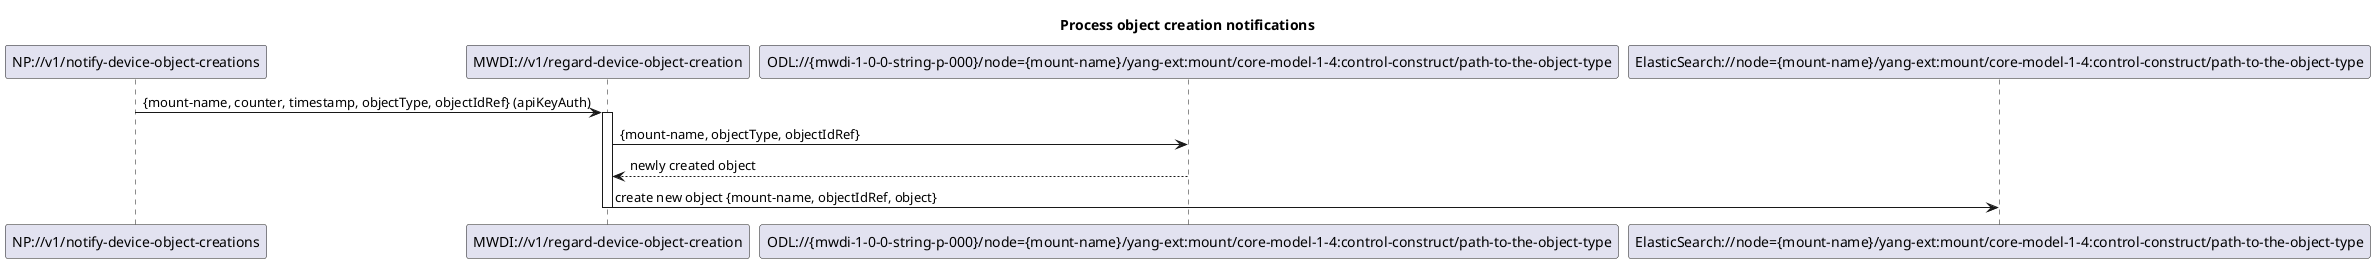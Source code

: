 @startuml 024_NotificationBasedObjectCreation
skinparam responseMessageBelowArrow true

title Process object creation notifications

participant "NP://v1/notify-device-object-creations" as subscription
participant "MWDI://v1/regard-device-object-creation" as regardObjectCreation
participant "ODL://{mwdi-1-0-0-string-p-000}/node={mount-name}/yang-ext:mount/core-model-1-4:control-construct/path-to-the-object-type" as odlCreatedObject
participant "ElasticSearch://node={mount-name}/yang-ext:mount/core-model-1-4:control-construct/path-to-the-object-type" as es

subscription -> regardObjectCreation: {mount-name, counter, timestamp, objectType, objectIdRef} (apiKeyAuth)
activate regardObjectCreation

regardObjectCreation -> odlCreatedObject: {mount-name, objectType, objectIdRef}
odlCreatedObject --> regardObjectCreation: newly created object

regardObjectCreation -> es: create new object {mount-name, objectIdRef, object}
deactivate regardObjectCreation

@enduml